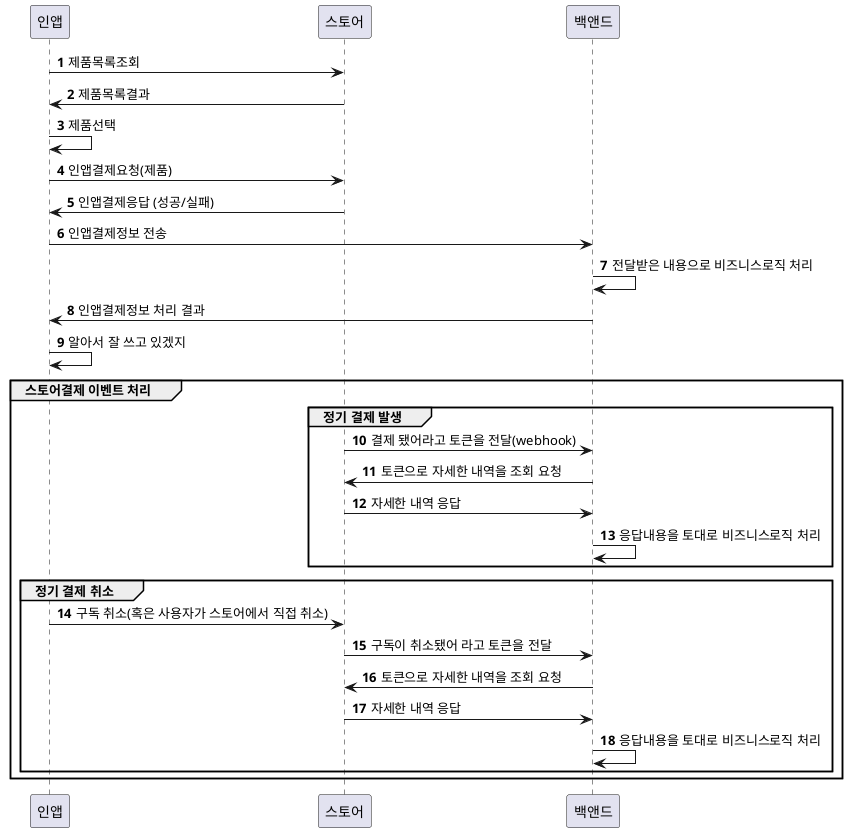 @startuml
'https://plantuml.com/sequence-diagram

autonumber

인앱 -> 스토어: 제품목록조회
스토어 -> 인앱: 제품목록결과
인앱 -> 인앱: 제품선택
인앱 -> 스토어: 인앱결제요청(제품)
스토어 -> 인앱: 인앱결제응답 (성공/실패)
인앱 -> 백앤드: 인앱결제정보 전송
백앤드 -> 백앤드: 전달받은 내용으로 비즈니스로직 처리
백앤드 -> 인앱: 인앱결제정보 처리 결과
인앱 -> 인앱: 알아서 잘 쓰고 있겠지
group 스토어결제 이벤트 처리
group 정기 결제 발생
스토어 -> 백앤드: 결제 됐어라고 토큰을 전달(webhook)
백앤드 -> 스토어: 토큰으로 자세한 내역을 조회 요청
스토어 -> 백앤드: 자세한 내역 응답
백앤드 -> 백앤드: 응답내용을 토대로 비즈니스로직 처리
end
group 정기 결제 취소
인앱 -> 스토어: 구독 취소(혹은 사용자가 스토어에서 직접 취소)
스토어 -> 백앤드: 구독이 취소됐어 라고 토큰을 전달
백앤드 -> 스토어: 토큰으로 자세한 내역을 조회 요청
스토어 -> 백앤드: 자세한 내역 응답
백앤드 -> 백앤드: 응답내용을 토대로 비즈니스로직 처리
end
end
@enduml